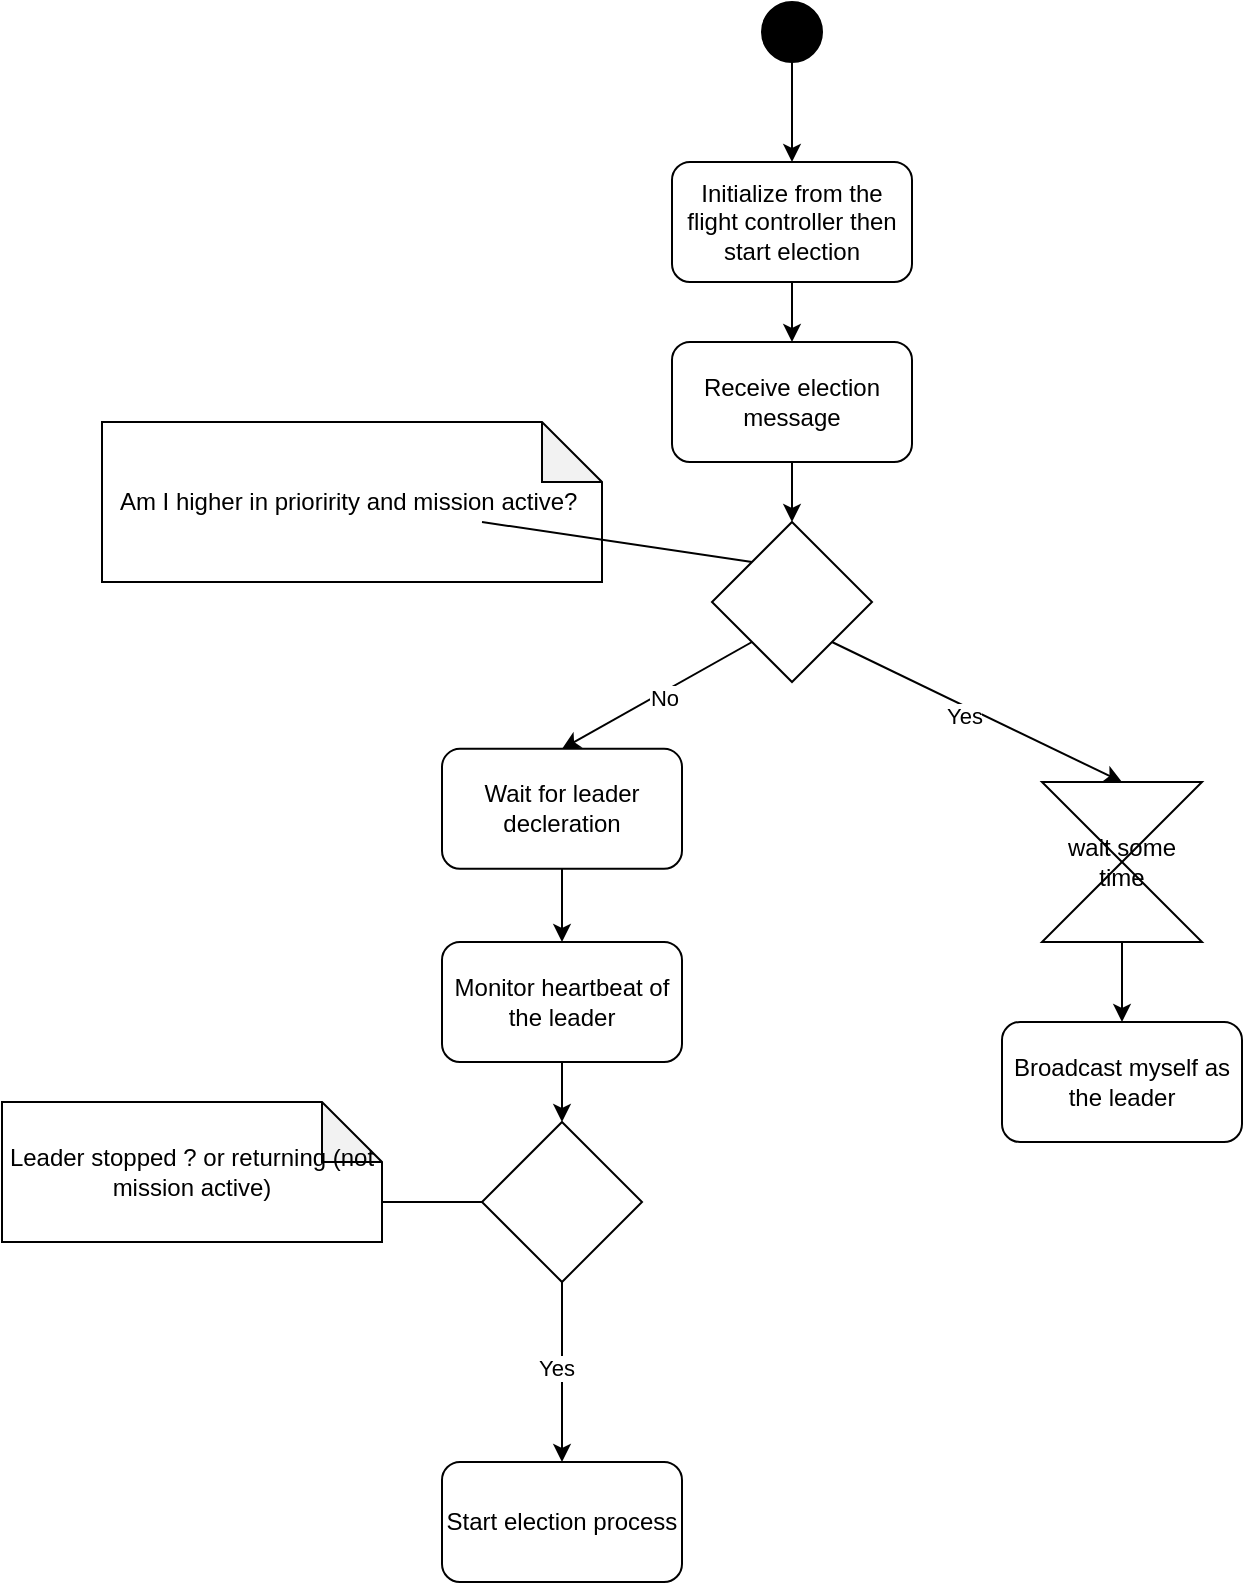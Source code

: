 <mxfile>
    <diagram id="wwlrdnqFwvhonS3QvPZ_" name="Page-1">
        <mxGraphModel dx="1522" dy="725" grid="1" gridSize="10" guides="1" tooltips="1" connect="1" arrows="1" fold="1" page="1" pageScale="1" pageWidth="850" pageHeight="1100" math="0" shadow="0">
            <root>
                <mxCell id="0"/>
                <mxCell id="1" parent="0"/>
                <mxCell id="2" value="" style="ellipse;whiteSpace=wrap;html=1;aspect=fixed;fillColor=#000000;" parent="1" vertex="1">
                    <mxGeometry x="410" y="10" width="30" height="30" as="geometry"/>
                </mxCell>
                <mxCell id="4" value="Initialize from the flight controller then start election" style="rounded=1;whiteSpace=wrap;html=1;" parent="1" vertex="1">
                    <mxGeometry x="365" y="90" width="120" height="60" as="geometry"/>
                </mxCell>
                <mxCell id="5" value="" style="endArrow=classic;html=1;exitX=0.5;exitY=1;exitDx=0;exitDy=0;entryX=0.5;entryY=0;entryDx=0;entryDy=0;" parent="1" source="2" target="4" edge="1">
                    <mxGeometry width="50" height="50" relative="1" as="geometry">
                        <mxPoint x="510" y="340" as="sourcePoint"/>
                        <mxPoint x="560" y="290" as="targetPoint"/>
                    </mxGeometry>
                </mxCell>
                <mxCell id="6" value="" style="rhombus;whiteSpace=wrap;html=1;" parent="1" vertex="1">
                    <mxGeometry x="385" y="270" width="80" height="80" as="geometry"/>
                </mxCell>
                <mxCell id="7" value="Am I higher in prioririty and mission active?&amp;nbsp;" style="shape=note;whiteSpace=wrap;html=1;backgroundOutline=1;darkOpacity=0.05;" parent="1" vertex="1">
                    <mxGeometry x="80" y="220" width="250" height="80" as="geometry"/>
                </mxCell>
                <mxCell id="8" value="" style="endArrow=none;html=1;exitX=0;exitY=0;exitDx=190;exitDy=50;exitPerimeter=0;entryX=0;entryY=0;entryDx=0;entryDy=0;" parent="1" source="7" target="6" edge="1">
                    <mxGeometry width="50" height="50" relative="1" as="geometry">
                        <mxPoint x="510" y="380" as="sourcePoint"/>
                        <mxPoint x="560" y="330" as="targetPoint"/>
                    </mxGeometry>
                </mxCell>
                <mxCell id="10" value="Wait for leader decleration" style="rounded=1;whiteSpace=wrap;html=1;" parent="1" vertex="1">
                    <mxGeometry x="250" y="383.41" width="120" height="60" as="geometry"/>
                </mxCell>
                <mxCell id="11" value="" style="endArrow=classic;html=1;entryX=0.5;entryY=0;entryDx=0;entryDy=0;exitX=0;exitY=1;exitDx=0;exitDy=0;" parent="1" source="6" target="10" edge="1">
                    <mxGeometry width="50" height="50" relative="1" as="geometry">
                        <mxPoint x="435" y="200" as="sourcePoint"/>
                        <mxPoint x="435" y="250" as="targetPoint"/>
                    </mxGeometry>
                </mxCell>
                <mxCell id="34" value="No" style="edgeLabel;html=1;align=center;verticalAlign=middle;resizable=0;points=[];" parent="11" vertex="1" connectable="0">
                    <mxGeometry x="-0.038" y="3" relative="1" as="geometry">
                        <mxPoint y="-1" as="offset"/>
                    </mxGeometry>
                </mxCell>
                <mxCell id="35" value="" style="endArrow=classic;html=1;entryX=0.5;entryY=0;entryDx=0;entryDy=0;exitX=1;exitY=1;exitDx=0;exitDy=0;" parent="1" source="6" target="41" edge="1">
                    <mxGeometry width="50" height="50" relative="1" as="geometry">
                        <mxPoint x="400" y="400" as="sourcePoint"/>
                        <mxPoint x="590" y="390" as="targetPoint"/>
                    </mxGeometry>
                </mxCell>
                <mxCell id="36" value="Yes" style="edgeLabel;html=1;align=center;verticalAlign=middle;resizable=0;points=[];" parent="35" vertex="1" connectable="0">
                    <mxGeometry x="-0.068" y="-3" relative="1" as="geometry">
                        <mxPoint y="1" as="offset"/>
                    </mxGeometry>
                </mxCell>
                <mxCell id="38" value="" style="endArrow=classic;html=1;entryX=0.5;entryY=0;entryDx=0;entryDy=0;exitX=0.5;exitY=1;exitDx=0;exitDy=0;" parent="1" source="4" target="40" edge="1">
                    <mxGeometry width="50" height="50" relative="1" as="geometry">
                        <mxPoint x="400" y="360" as="sourcePoint"/>
                        <mxPoint x="425" y="170" as="targetPoint"/>
                    </mxGeometry>
                </mxCell>
                <mxCell id="39" value="" style="endArrow=classic;html=1;entryX=0.5;entryY=0;entryDx=0;entryDy=0;exitX=0.5;exitY=1;exitDx=0;exitDy=0;" parent="1" source="40" target="6" edge="1">
                    <mxGeometry width="50" height="50" relative="1" as="geometry">
                        <mxPoint x="425" y="260" as="sourcePoint"/>
                        <mxPoint x="450" y="350" as="targetPoint"/>
                    </mxGeometry>
                </mxCell>
                <mxCell id="40" value="Receive election message" style="rounded=1;whiteSpace=wrap;html=1;" vertex="1" parent="1">
                    <mxGeometry x="365" y="180" width="120" height="60" as="geometry"/>
                </mxCell>
                <mxCell id="41" value="wait some time" style="shape=collate;whiteSpace=wrap;html=1;" vertex="1" parent="1">
                    <mxGeometry x="550" y="400" width="80" height="80" as="geometry"/>
                </mxCell>
                <mxCell id="42" value="Broadcast myself as the leader" style="rounded=1;whiteSpace=wrap;html=1;" vertex="1" parent="1">
                    <mxGeometry x="530" y="520" width="120" height="60" as="geometry"/>
                </mxCell>
                <mxCell id="43" value="" style="endArrow=classic;html=1;entryX=0.5;entryY=0;entryDx=0;entryDy=0;exitX=0.5;exitY=1;exitDx=0;exitDy=0;" edge="1" parent="1" source="41" target="42">
                    <mxGeometry width="50" height="50" relative="1" as="geometry">
                        <mxPoint x="435" y="250" as="sourcePoint"/>
                        <mxPoint x="435" y="280" as="targetPoint"/>
                    </mxGeometry>
                </mxCell>
                <mxCell id="45" value="Monitor heartbeat of the leader" style="rounded=1;whiteSpace=wrap;html=1;" vertex="1" parent="1">
                    <mxGeometry x="250" y="480" width="120" height="60" as="geometry"/>
                </mxCell>
                <mxCell id="46" value="" style="endArrow=classic;html=1;entryX=0.5;entryY=0;entryDx=0;entryDy=0;exitX=0.5;exitY=1;exitDx=0;exitDy=0;" edge="1" parent="1" source="10" target="45">
                    <mxGeometry width="50" height="50" relative="1" as="geometry">
                        <mxPoint x="300" y="450" as="sourcePoint"/>
                        <mxPoint x="435" y="190" as="targetPoint"/>
                    </mxGeometry>
                </mxCell>
                <mxCell id="47" value="" style="rhombus;whiteSpace=wrap;html=1;" vertex="1" parent="1">
                    <mxGeometry x="270" y="570" width="80" height="80" as="geometry"/>
                </mxCell>
                <mxCell id="48" value="" style="endArrow=classic;html=1;entryX=0.5;entryY=0;entryDx=0;entryDy=0;exitX=0.5;exitY=1;exitDx=0;exitDy=0;" edge="1" parent="1" source="45" target="47">
                    <mxGeometry width="50" height="50" relative="1" as="geometry">
                        <mxPoint x="320" y="453" as="sourcePoint"/>
                        <mxPoint x="320" y="490" as="targetPoint"/>
                    </mxGeometry>
                </mxCell>
                <mxCell id="49" value="Leader stopped ? or returning (not mission active)" style="shape=note;whiteSpace=wrap;html=1;backgroundOutline=1;darkOpacity=0.05;" vertex="1" parent="1">
                    <mxGeometry x="30" y="560" width="190" height="70" as="geometry"/>
                </mxCell>
                <mxCell id="50" value="" style="endArrow=none;html=1;exitX=0;exitY=0.5;exitDx=0;exitDy=0;entryX=0;entryY=0;entryDx=190;entryDy=50;entryPerimeter=0;" edge="1" parent="1" source="47" target="49">
                    <mxGeometry width="50" height="50" relative="1" as="geometry">
                        <mxPoint x="360" y="270" as="sourcePoint"/>
                        <mxPoint x="415" y="300" as="targetPoint"/>
                    </mxGeometry>
                </mxCell>
                <mxCell id="51" value="" style="endArrow=classic;html=1;exitX=0.5;exitY=1;exitDx=0;exitDy=0;entryX=0.5;entryY=0;entryDx=0;entryDy=0;" edge="1" parent="1" source="47" target="53">
                    <mxGeometry width="50" height="50" relative="1" as="geometry">
                        <mxPoint x="455" y="340" as="sourcePoint"/>
                        <mxPoint x="310" y="700" as="targetPoint"/>
                    </mxGeometry>
                </mxCell>
                <mxCell id="52" value="Yes" style="edgeLabel;html=1;align=center;verticalAlign=middle;resizable=0;points=[];" vertex="1" connectable="0" parent="51">
                    <mxGeometry x="-0.068" y="-3" relative="1" as="geometry">
                        <mxPoint y="1" as="offset"/>
                    </mxGeometry>
                </mxCell>
                <mxCell id="53" value="Start election process" style="rounded=1;whiteSpace=wrap;html=1;" vertex="1" parent="1">
                    <mxGeometry x="250" y="740" width="120" height="60" as="geometry"/>
                </mxCell>
            </root>
        </mxGraphModel>
    </diagram>
</mxfile>